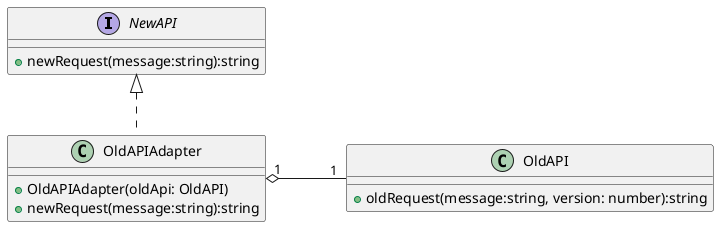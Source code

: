 @startuml

interface NewAPI{
    +newRequest(message:string):string
}

class OldAPI{
    +oldRequest(message:string, version: number):string
}

class OldAPIAdapter{
    +OldAPIAdapter(oldApi: OldAPI)
    +newRequest(message:string):string
}

NewAPI <|.. OldAPIAdapter
OldAPIAdapter "1" o-"1" OldAPI:"             "

@enduml